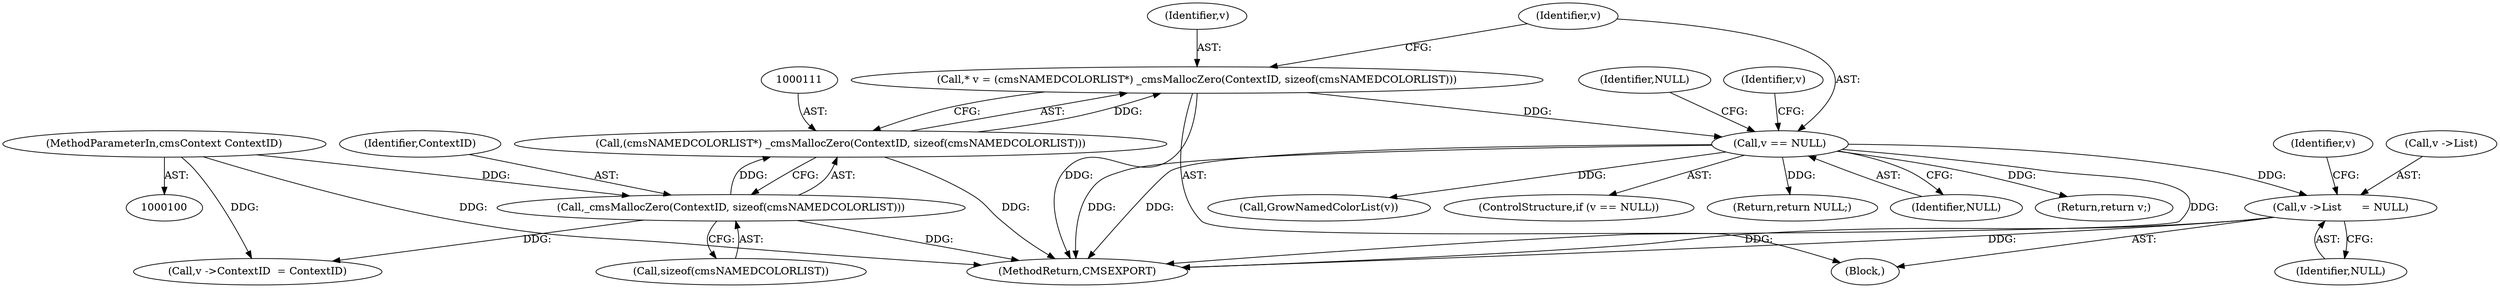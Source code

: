 digraph "0_Little-CMS_91c2db7f2559be504211b283bc3a2c631d6f06d9@pointer" {
"1000122" [label="(Call,v ->List      = NULL)"];
"1000117" [label="(Call,v == NULL)"];
"1000108" [label="(Call,* v = (cmsNAMEDCOLORLIST*) _cmsMallocZero(ContextID, sizeof(cmsNAMEDCOLORLIST)))"];
"1000110" [label="(Call,(cmsNAMEDCOLORLIST*) _cmsMallocZero(ContextID, sizeof(cmsNAMEDCOLORLIST)))"];
"1000112" [label="(Call,_cmsMallocZero(ContextID, sizeof(cmsNAMEDCOLORLIST)))"];
"1000101" [label="(MethodParameterIn,cmsContext ContextID)"];
"1000185" [label="(Return,return v;)"];
"1000113" [label="(Identifier,ContextID)"];
"1000187" [label="(MethodReturn,CMSEXPORT)"];
"1000106" [label="(Block,)"];
"1000126" [label="(Identifier,NULL)"];
"1000108" [label="(Call,* v = (cmsNAMEDCOLORLIST*) _cmsMallocZero(ContextID, sizeof(cmsNAMEDCOLORLIST)))"];
"1000122" [label="(Call,v ->List      = NULL)"];
"1000123" [label="(Call,v ->List)"];
"1000118" [label="(Identifier,v)"];
"1000143" [label="(Call,GrowNamedColorList(v))"];
"1000110" [label="(Call,(cmsNAMEDCOLORLIST*) _cmsMallocZero(ContextID, sizeof(cmsNAMEDCOLORLIST)))"];
"1000116" [label="(ControlStructure,if (v == NULL))"];
"1000121" [label="(Identifier,NULL)"];
"1000120" [label="(Return,return NULL;)"];
"1000114" [label="(Call,sizeof(cmsNAMEDCOLORLIST))"];
"1000117" [label="(Call,v == NULL)"];
"1000129" [label="(Identifier,v)"];
"1000119" [label="(Identifier,NULL)"];
"1000109" [label="(Identifier,v)"];
"1000101" [label="(MethodParameterIn,cmsContext ContextID)"];
"1000132" [label="(Call,v ->ContextID  = ContextID)"];
"1000112" [label="(Call,_cmsMallocZero(ContextID, sizeof(cmsNAMEDCOLORLIST)))"];
"1000124" [label="(Identifier,v)"];
"1000122" -> "1000106"  [label="AST: "];
"1000122" -> "1000126"  [label="CFG: "];
"1000123" -> "1000122"  [label="AST: "];
"1000126" -> "1000122"  [label="AST: "];
"1000129" -> "1000122"  [label="CFG: "];
"1000122" -> "1000187"  [label="DDG: "];
"1000122" -> "1000187"  [label="DDG: "];
"1000117" -> "1000122"  [label="DDG: "];
"1000117" -> "1000116"  [label="AST: "];
"1000117" -> "1000119"  [label="CFG: "];
"1000118" -> "1000117"  [label="AST: "];
"1000119" -> "1000117"  [label="AST: "];
"1000121" -> "1000117"  [label="CFG: "];
"1000124" -> "1000117"  [label="CFG: "];
"1000117" -> "1000187"  [label="DDG: "];
"1000117" -> "1000187"  [label="DDG: "];
"1000117" -> "1000187"  [label="DDG: "];
"1000108" -> "1000117"  [label="DDG: "];
"1000117" -> "1000120"  [label="DDG: "];
"1000117" -> "1000143"  [label="DDG: "];
"1000117" -> "1000185"  [label="DDG: "];
"1000108" -> "1000106"  [label="AST: "];
"1000108" -> "1000110"  [label="CFG: "];
"1000109" -> "1000108"  [label="AST: "];
"1000110" -> "1000108"  [label="AST: "];
"1000118" -> "1000108"  [label="CFG: "];
"1000108" -> "1000187"  [label="DDG: "];
"1000110" -> "1000108"  [label="DDG: "];
"1000110" -> "1000112"  [label="CFG: "];
"1000111" -> "1000110"  [label="AST: "];
"1000112" -> "1000110"  [label="AST: "];
"1000110" -> "1000187"  [label="DDG: "];
"1000112" -> "1000110"  [label="DDG: "];
"1000112" -> "1000114"  [label="CFG: "];
"1000113" -> "1000112"  [label="AST: "];
"1000114" -> "1000112"  [label="AST: "];
"1000112" -> "1000187"  [label="DDG: "];
"1000101" -> "1000112"  [label="DDG: "];
"1000112" -> "1000132"  [label="DDG: "];
"1000101" -> "1000100"  [label="AST: "];
"1000101" -> "1000187"  [label="DDG: "];
"1000101" -> "1000132"  [label="DDG: "];
}
